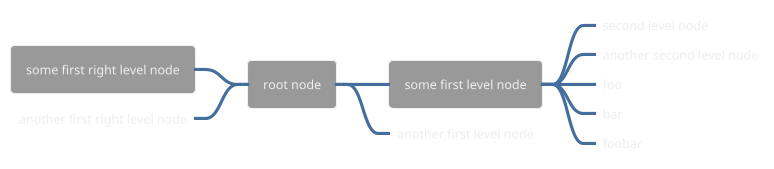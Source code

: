 ' Do not edit
' Theme Gallery
' autogenerated by script
'
@startmindmap
!theme spacelab
+ root node
++ some first level node
+++_ second level node
+++_ another second level node
+++_ foo
+++_ bar
+++_ foobar
++_ another first level node
-- some first right level node
--_ another first right level node
@endmindmap
